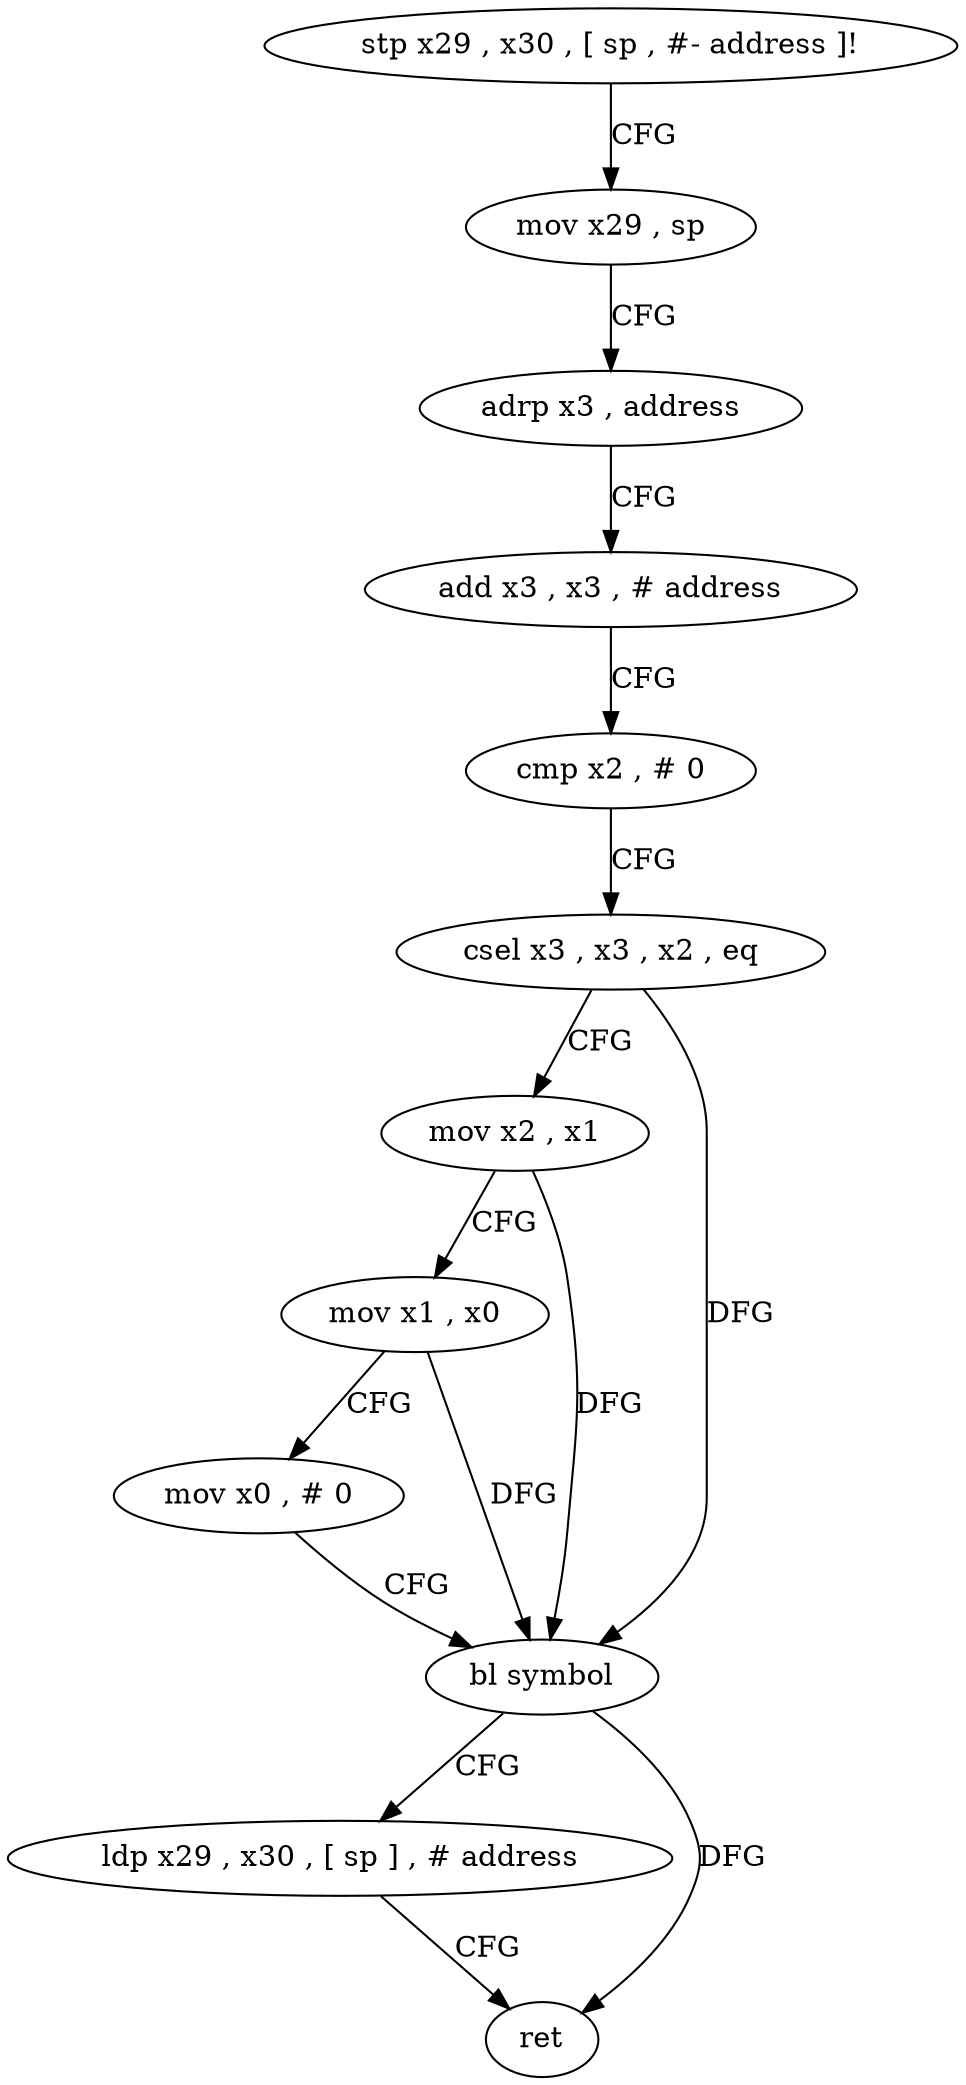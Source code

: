 digraph "func" {
"180132" [label = "stp x29 , x30 , [ sp , #- address ]!" ]
"180136" [label = "mov x29 , sp" ]
"180140" [label = "adrp x3 , address" ]
"180144" [label = "add x3 , x3 , # address" ]
"180148" [label = "cmp x2 , # 0" ]
"180152" [label = "csel x3 , x3 , x2 , eq" ]
"180156" [label = "mov x2 , x1" ]
"180160" [label = "mov x1 , x0" ]
"180164" [label = "mov x0 , # 0" ]
"180168" [label = "bl symbol" ]
"180172" [label = "ldp x29 , x30 , [ sp ] , # address" ]
"180176" [label = "ret" ]
"180132" -> "180136" [ label = "CFG" ]
"180136" -> "180140" [ label = "CFG" ]
"180140" -> "180144" [ label = "CFG" ]
"180144" -> "180148" [ label = "CFG" ]
"180148" -> "180152" [ label = "CFG" ]
"180152" -> "180156" [ label = "CFG" ]
"180152" -> "180168" [ label = "DFG" ]
"180156" -> "180160" [ label = "CFG" ]
"180156" -> "180168" [ label = "DFG" ]
"180160" -> "180164" [ label = "CFG" ]
"180160" -> "180168" [ label = "DFG" ]
"180164" -> "180168" [ label = "CFG" ]
"180168" -> "180172" [ label = "CFG" ]
"180168" -> "180176" [ label = "DFG" ]
"180172" -> "180176" [ label = "CFG" ]
}
